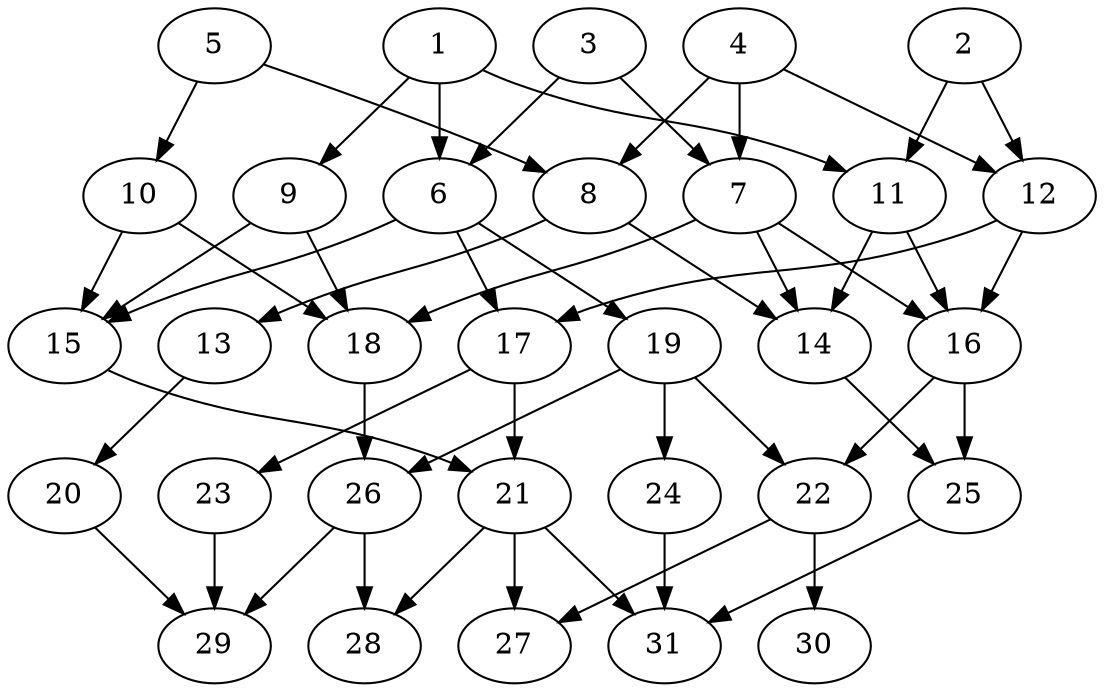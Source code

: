 // DAG (tier=2-normal, mode=compute, n=31, ccr=0.377, fat=0.588, density=0.400, regular=0.596, jump=0.174, mindata=524288, maxdata=8388608)
// DAG automatically generated by daggen at Sun Aug 24 16:33:33 2025
// /home/ermia/Project/Environments/daggen/bin/daggen --dot --ccr 0.377 --fat 0.588 --regular 0.596 --density 0.400 --jump 0.174 --mindata 524288 --maxdata 8388608 -n 31 
digraph G {
  1 [size="4226700603137470", alpha="0.02", expect_size="2113350301568735"]
  1 -> 6 [size ="122217731981312"]
  1 -> 9 [size ="122217731981312"]
  1 -> 11 [size ="122217731981312"]
  2 [size="502727505530264384", alpha="0.07", expect_size="251363752765132192"]
  2 -> 11 [size ="265326436548608"]
  2 -> 12 [size ="265326436548608"]
  3 [size="107263956359315456000", alpha="0.20", expect_size="53631978179657728000"]
  3 -> 6 [size ="180603374796800"]
  3 -> 7 [size ="180603374796800"]
  4 [size="4216078358432260", alpha="0.16", expect_size="2108039179216130"]
  4 -> 7 [size ="329254751436800"]
  4 -> 8 [size ="329254751436800"]
  4 -> 12 [size ="329254751436800"]
  5 [size="70172711081316712448", alpha="0.08", expect_size="35086355540658356224"]
  5 -> 8 [size ="136103352860672"]
  5 -> 10 [size ="136103352860672"]
  6 [size="287532352476499552", alpha="0.09", expect_size="143766176238249776"]
  6 -> 15 [size ="136915504332800"]
  6 -> 17 [size ="136915504332800"]
  6 -> 19 [size ="136915504332800"]
  7 [size="1271737362602608", alpha="0.00", expect_size="635868681301304"]
  7 -> 14 [size ="124792699092992"]
  7 -> 16 [size ="124792699092992"]
  7 -> 18 [size ="124792699092992"]
  8 [size="117785045045526659072", alpha="0.20", expect_size="58892522522763329536"]
  8 -> 13 [size ="192228047716352"]
  8 -> 14 [size ="192228047716352"]
  9 [size="223678609785668763648", alpha="0.07", expect_size="111839304892834381824"]
  9 -> 15 [size ="294785617231872"]
  9 -> 18 [size ="294785617231872"]
  10 [size="571476224640796327936", alpha="0.11", expect_size="285738112320398163968"]
  10 -> 15 [size ="550920286896128"]
  10 -> 18 [size ="550920286896128"]
  11 [size="229976418188391264", alpha="0.08", expect_size="114988209094195632"]
  11 -> 14 [size ="266176311590912"]
  11 -> 16 [size ="266176311590912"]
  12 [size="3544467766128800", alpha="0.15", expect_size="1772233883064400"]
  12 -> 16 [size ="61652250656768"]
  12 -> 17 [size ="61652250656768"]
  13 [size="15190612792551072", alpha="0.06", expect_size="7595306396275536"]
  13 -> 20 [size ="389716742504448"]
  14 [size="141722695561468768", alpha="0.14", expect_size="70861347780734384"]
  14 -> 25 [size ="53864560590848"]
  15 [size="19369448051727276", alpha="0.11", expect_size="9684724025863638"]
  15 -> 21 [size ="561576402747392"]
  16 [size="301618393683005504", alpha="0.08", expect_size="150809196841502752"]
  16 -> 22 [size ="293593361154048"]
  16 -> 25 [size ="293593361154048"]
  17 [size="11083758849895050", alpha="0.13", expect_size="5541879424947525"]
  17 -> 21 [size ="248705659699200"]
  17 -> 23 [size ="248705659699200"]
  18 [size="78758519180407865344", alpha="0.03", expect_size="39379259590203932672"]
  18 -> 26 [size ="146990188986368"]
  19 [size="612182529370743808", alpha="0.20", expect_size="306091264685371904"]
  19 -> 22 [size ="297477026611200"]
  19 -> 24 [size ="297477026611200"]
  19 -> 26 [size ="297477026611200"]
  20 [size="117416352559851896832", alpha="0.08", expect_size="58708176279925948416"]
  20 -> 29 [size ="191826694766592"]
  21 [size="30047280522061676544", alpha="0.12", expect_size="15023640261030838272"]
  21 -> 27 [size ="77320282963968"]
  21 -> 28 [size ="77320282963968"]
  21 -> 31 [size ="77320282963968"]
  22 [size="12186033479099190", alpha="0.17", expect_size="6093016739549595"]
  22 -> 27 [size ="397300614561792"]
  22 -> 30 [size ="397300614561792"]
  23 [size="171139190063784544", alpha="0.12", expect_size="85569595031892272"]
  23 -> 29 [size ="441412881481728"]
  24 [size="146009481833710272", alpha="0.18", expect_size="73004740916855136"]
  24 -> 31 [size ="57100256411648"]
  25 [size="10563973818074376", alpha="0.01", expect_size="5281986909037188"]
  25 -> 31 [size ="206539642109952"]
  26 [size="20027208956790177792", alpha="0.20", expect_size="10013604478395088896"]
  26 -> 28 [size ="58997952479232"]
  26 -> 29 [size ="58997952479232"]
  27 [size="4924260367864376", alpha="0.19", expect_size="2462130183932188"]
  28 [size="108587041628142698496", alpha="0.17", expect_size="54293520814071349248"]
  29 [size="13330205892049674", alpha="0.08", expect_size="6665102946024837"]
  30 [size="4751780478186558", alpha="0.05", expect_size="2375890239093279"]
  31 [size="666701331741240192", alpha="0.01", expect_size="333350665870620096"]
}